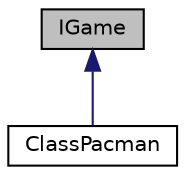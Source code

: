 digraph "IGame"
{
  edge [fontname="Helvetica",fontsize="10",labelfontname="Helvetica",labelfontsize="10"];
  node [fontname="Helvetica",fontsize="10",shape=record];
  Node0 [label="IGame",height=0.2,width=0.4,color="black", fillcolor="grey75", style="filled", fontcolor="black"];
  Node0 -> Node1 [dir="back",color="midnightblue",fontsize="10",style="solid",fontname="Helvetica"];
  Node1 [label="ClassPacman",height=0.2,width=0.4,color="black", fillcolor="white", style="filled",URL="$class_class_pacman.html",tooltip="Class representing ClassPacman logic. "];
}
